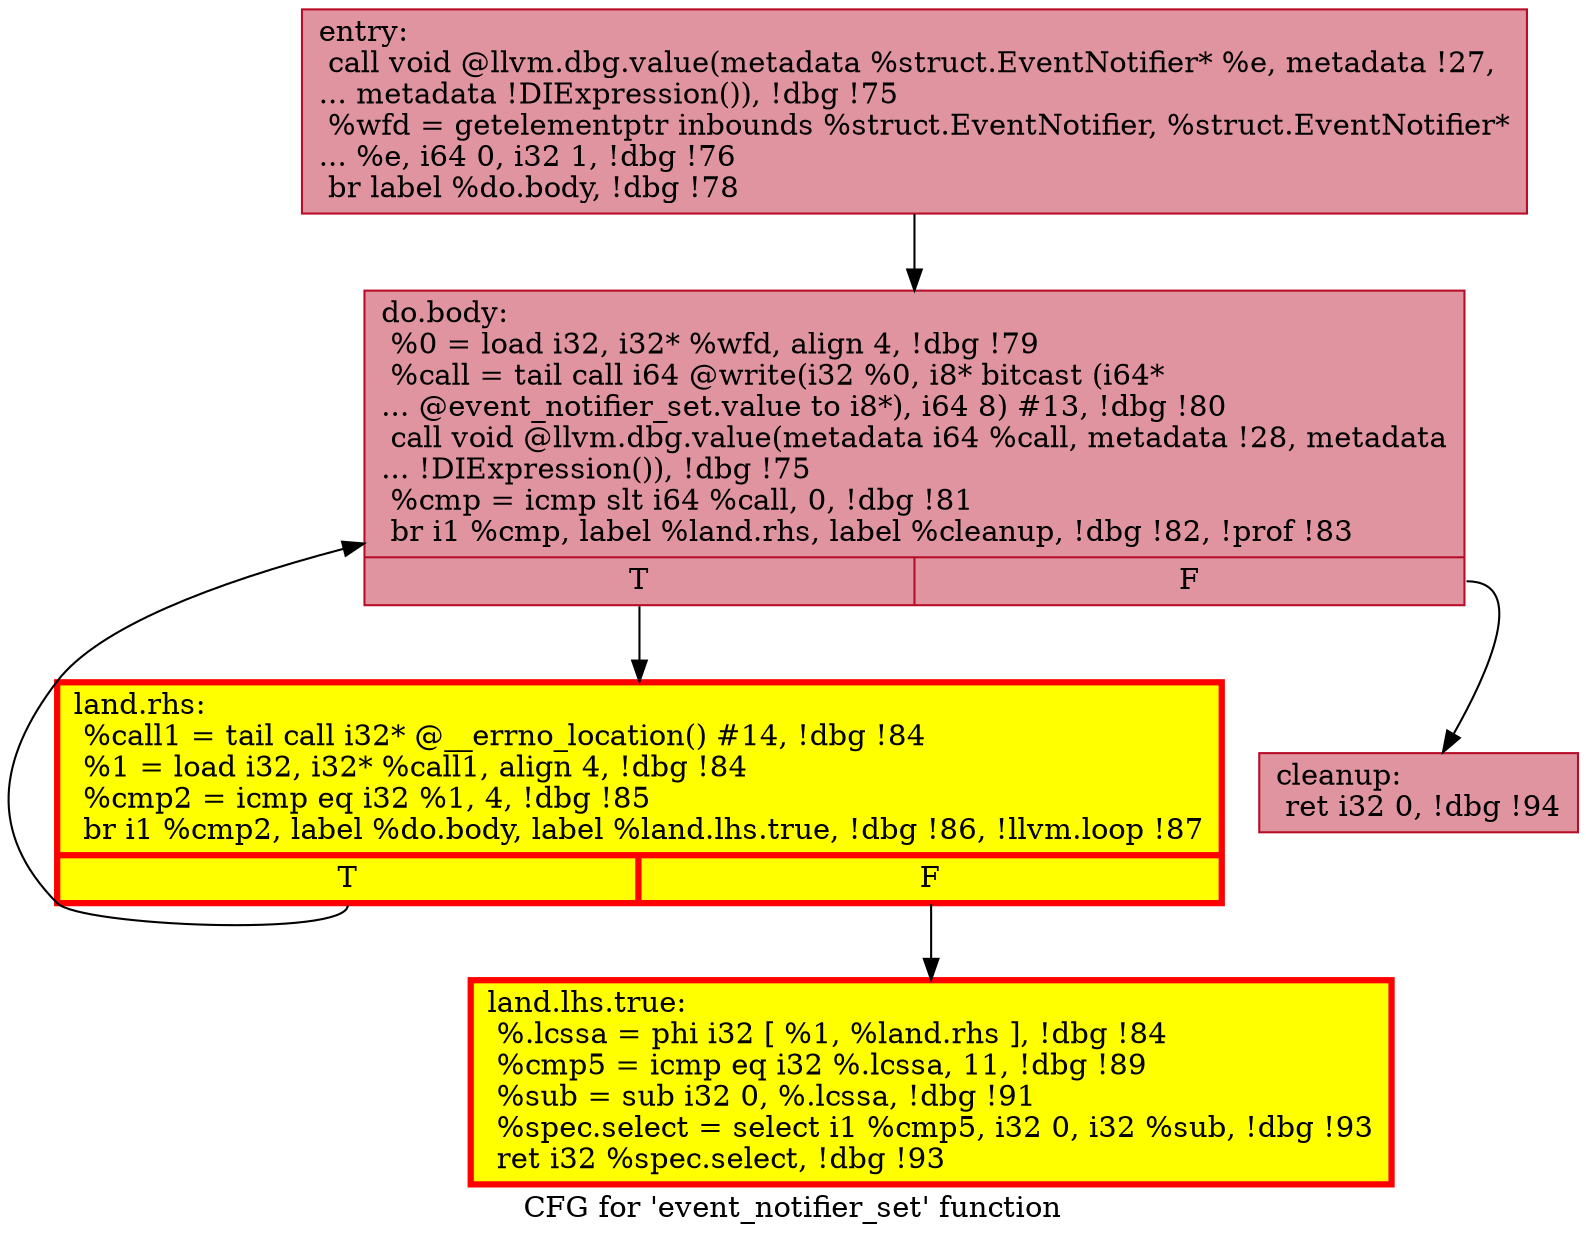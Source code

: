 digraph "CFG for 'event_notifier_set' function" {
	label="CFG for 'event_notifier_set' function";

	Node0x560a52992820 [shape=record,color="#b70d28ff", style=filled, fillcolor="#b70d2870",label="{entry:\l  call void @llvm.dbg.value(metadata %struct.EventNotifier* %e, metadata !27,\l... metadata !DIExpression()), !dbg !75\l  %wfd = getelementptr inbounds %struct.EventNotifier, %struct.EventNotifier*\l... %e, i64 0, i32 1, !dbg !76\l  br label %do.body, !dbg !78\l}"];
	Node0x560a52992820 -> Node0x560a529964c0;
	Node0x560a529964c0 [shape=record,color="#b70d28ff", style=filled, fillcolor="#b70d2870",label="{do.body:                                          \l  %0 = load i32, i32* %wfd, align 4, !dbg !79\l  %call = tail call i64 @write(i32 %0, i8* bitcast (i64*\l... @event_notifier_set.value to i8*), i64 8) #13, !dbg !80\l  call void @llvm.dbg.value(metadata i64 %call, metadata !28, metadata\l... !DIExpression()), !dbg !75\l  %cmp = icmp slt i64 %call, 0, !dbg !81\l  br i1 %cmp, label %land.rhs, label %cleanup, !dbg !82, !prof !83\l|{<s0>T|<s1>F}}"];
	Node0x560a529964c0:s0 -> Node0x560a52996880;
	Node0x560a529964c0:s1 -> Node0x560a52999d60;
	Node0x560a52996880 [shape=record,penwidth=3.0, style="filled", color="red", fillcolor="yellow",label="{land.rhs:                                         \l  %call1 = tail call i32* @__errno_location() #14, !dbg !84\l  %1 = load i32, i32* %call1, align 4, !dbg !84\l  %cmp2 = icmp eq i32 %1, 4, !dbg !85\l  br i1 %cmp2, label %do.body, label %land.lhs.true, !dbg !86, !llvm.loop !87\l|{<s0>T|<s1>F}}"];
	Node0x560a52996880:s0 -> Node0x560a529964c0;
	Node0x560a52996880:s1 -> Node0x560a52999450;
	Node0x560a52999450 [shape=record,penwidth=3.0, style="filled", color="red", fillcolor="yellow",label="{land.lhs.true:                                    \l  %.lcssa = phi i32 [ %1, %land.rhs ], !dbg !84\l  %cmp5 = icmp eq i32 %.lcssa, 11, !dbg !89\l  %sub = sub i32 0, %.lcssa, !dbg !91\l  %spec.select = select i1 %cmp5, i32 0, i32 %sub, !dbg !93\l  ret i32 %spec.select, !dbg !93\l}"];
	Node0x560a52999d60 [shape=record,color="#b70d28ff", style=filled, fillcolor="#b70d2870",label="{cleanup:                                          \l  ret i32 0, !dbg !94\l}"];
}

